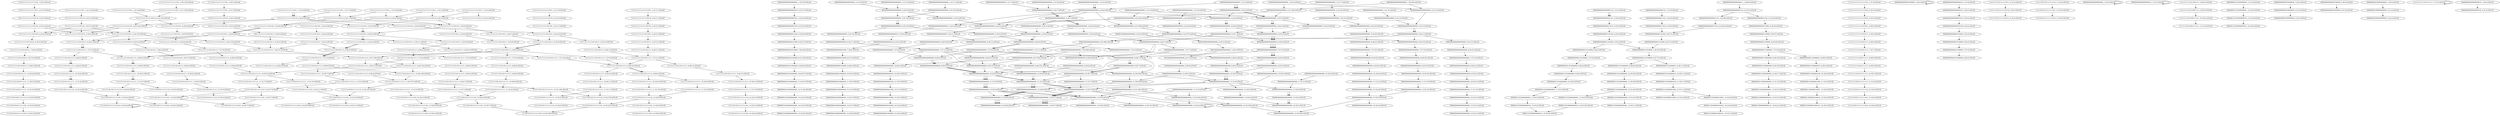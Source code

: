 digraph G {
    "11111111111111110110_3-22:145-LEN:20" -> "11111111111111101101_4-24:8-LEN:20";
    "11111111111111110110_3-22:145-LEN:20" -> "11111111111111101101_4-23:142-LEN:20";
    "00000000000000010100_5-24:26-LEN:20" -> "00000000000000101000_6-25:27-LEN:20";
    "00000000000000000000_7-27:5-LEN:20" -> "00000000000000000000_8-28:7-LEN:20";
    "00000000000000011010_3-23:8-LEN:20" -> "00000000000000110100_5-24:72-LEN:20";
    "00000000000000000000_6-26:9-LEN:20" -> "00000000000000000000_7-27:9-LEN:20";
    "11111111111110101111_6-26:6-LEN:20" -> "11111111111101011111_7-27:7-LEN:20";
    "00000000001000000000_13-32:7-LEN:20" -> "00000000010000000000_14-33:7-LEN:20";
    "00000000000000000000_1-21:5-LEN:20" -> "00000000000000000000_2-22:6-LEN:20";
    "00000000000000000000_13-33:7-LEN:20" -> "00000000000000000000_14-34:7-LEN:20";
    "00000000000000000000_2-22:13-LEN:20" -> "00000000000000000000_3-23:13-LEN:20";
    "11111111110110111111_9-28:152-LEN:20" -> "11111111101101111111_10-29:149-LEN:20";
    "11111111110110111111_9-28:152-LEN:20" -> "11111111101101111111_10-30:7-LEN:20";
    "00000000000000000110_1-21:4-LEN:20" -> "00000000000000001101_2-22:4-LEN:20";
    "11111111111111101101_3-23:11-LEN:20" -> "11111111111111011011_4-24:10-LEN:20";
    "00000000000000000000_7-27:5-LEN:20" -> "00000000000000000000_8-28:5-LEN:20";
    "00000000000000000000_12-32:7-LEN:20" -> "00000000000000000000_13-33:7-LEN:20";
    "10000000000000000000_10-29:5-LEN:20" -> "00000000000000000000_11-30:350-LEN:20";
    "10000000000000000000_10-29:5-LEN:20" -> "00000000000000000000_11-31:6-LEN:20";
    "00000000000000000000_4-24:6-LEN:20" -> "00000000000000000000_5-25:7-LEN:20";
    "00000000000000000000_6-26:8-LEN:20" -> "00000000000000000000_7-27:8-LEN:20";
    "11111111011011111111_11-31:10-LEN:20" -> "11111110110111111110_12-32:11-LEN:20";
    "00000000000000010000_8-27:5-LEN:20" -> "00000000000000100000_9-28:5-LEN:20";
    "00000000000000100000_1-20:4-LEN:20" -> "00000000000000100000_1-20:4-LEN:20";
    "11111111111011011111_8-28:9-LEN:20" -> "11111111110110111111_9-29:9-LEN:20";
    "00000001101000001000_12-31:11-LEN:20" -> "00000011010000010001_13-32:6-LEN:20";
    "00000001101000001000_12-31:11-LEN:20" -> "00000011010000010000_13-33:4-LEN:20";
    "10111111111111011011_5-24:4-LEN:20" -> "01111111111110110111_6-25:5-LEN:20";
    "00000001101000000000_11-31:6-LEN:20" -> "00000011010000000001_12-32:4-LEN:20";
    "00000000000001010000_6-26:4-LEN:20" -> "00000000000010100000_7-27:4-LEN:20";
    "11111111110110110111_9-28:6-LEN:20" -> "11111111101101101111_10-29:6-LEN:20";
    "11111011011111111101_13-33:15-LEN:20" -> "11110110111111111010_14-34:16-LEN:20";
    "00000001100000000001_12-32:15-LEN:20" -> "00000011000000000010_13-33:15-LEN:20";
    "00000000000000110100_4-24:4-LEN:20" -> "00000000000001101000_5-25:4-LEN:20";
    "00000000000010000000_11-30:5-LEN:20" -> "00000000000100000000_12-31:6-LEN:20";
    "00000000000000110100_5-24:72-LEN:20" -> "00000000000001101000_6-25:73-LEN:20";
    "00000000000000000000_6-26:5-LEN:20" -> "00000000000000000000_7-27:5-LEN:20";
    "00000000000000000000_4-23:349-LEN:20" -> "00000000000000000000_5-24:375-LEN:20";
    "00000000000000000101_3-22:24-LEN:20" -> "00000000000000001010_4-23:25-LEN:20";
    "11111111111111111011_1-21:6-LEN:20" -> "11111111111111110110_2-22:7-LEN:20";
    "00000000000000000000_5-25:5-LEN:20" -> "00000000000000000000_6-26:5-LEN:20";
    "00000000000000000000_10-30:9-LEN:20" -> "00000000000000000000_11-31:8-LEN:20";
    "00000000000000000000_9-29:22-LEN:20" -> "00000000000000000000_10-30:22-LEN:20";
    "11111111110110111111_8-28:8-LEN:20" -> "11111111101101111111_9-29:8-LEN:20";
    "11111011011111111101_14-33:161-LEN:20" -> "11110110111111111010_15-34:165-LEN:20";
    "11111111101111111011_2-21:4-LEN:20" -> "11111111011111110110_3-22:4-LEN:20";
    "11111111011011111111_11-31:4-LEN:20" -> "11111110110111111110_12-32:4-LEN:20";
    "00000000000000100000_9-28:5-LEN:20" -> "00000000000001000000_10-29:5-LEN:20";
    "00000011010000000001_12-32:4-LEN:20" -> "00000110100000000010_13-33:5-LEN:20";
    "11111011011111111010_14-34:4-LEN:20" -> "11111011011111111010_14-34:4-LEN:20";
    "11111111111111111011_1-21:9-LEN:20" -> "11111111111111110110_3-22:145-LEN:20";
    "00000000000000000000_2-22:6-LEN:20" -> "00000000000000000000_3-23:6-LEN:20";
    "00000000000000000000_6-26:5-LEN:20" -> "00000000000000000000_7-27:5-LEN:20";
    "11111111111110110101_6-25:4-LEN:20" -> "11111111111101101011_7-26:4-LEN:20";
    "11111011011111111101_12-33:4-LEN:20" -> "11110110111111111010_13-34:5-LEN:20";
    "00000000000001101000_6-25:73-LEN:20" -> "00000000000011010000_7-26:76-LEN:20";
    "00000000000000000000_14-33:338-LEN:20" -> "00000000000000000000_15-34:345-LEN:20";
    "00000000000000000000_10-30:7-LEN:20" -> "00000000000000000000_11-31:7-LEN:20";
    "11111111011011111111_10-30:10-LEN:20" -> "11111110110111111111_11-31:10-LEN:20";
    "11111111111110110111_5-25:4-LEN:20" -> "11111111111101101111_7-26:157-LEN:20";
    "00000000000000000000_8-28:9-LEN:20" -> "00000000000000000000_9-29:9-LEN:20";
    "11111111111110110111_5-25:9-LEN:20" -> "11111111111101101111_6-26:8-LEN:20";
    "11111111101101111111_9-29:5-LEN:20" -> "11111111011011111111_10-30:7-LEN:20";
    "00000000000000000000_3-22:353-LEN:20" -> "00000000000000000000_4-23:349-LEN:20";
    "00000000000000000000_3-22:353-LEN:20" -> "00000000000000000000_4-24:9-LEN:20";
    "00000000000000000000_3-22:353-LEN:20" -> "00000000000000000001_4-23:4-LEN:20";
    "00000000000000000000_9-29:6-LEN:20" -> "00000000000000000000_10-30:6-LEN:20";
    "00000000000000000000_5-25:5-LEN:20" -> "00000000000000000000_6-26:5-LEN:20";
    "00000000000110000000_8-28:18-LEN:20" -> "00000000001100000000_9-29:18-LEN:20";
    "11111111111111111011_2-21:135-LEN:20" -> "11111111111111110110_3-22:145-LEN:20";
    "00000000000001100000_6-26:26-LEN:20" -> "00000000000011000000_7-27:24-LEN:20";
    "11111111111111011011_4-24:5-LEN:20" -> "11111111111110110111_5-25:5-LEN:20";
    "00000000000000000000_3-23:13-LEN:20" -> "00000000000000000000_4-24:13-LEN:20";
    "00000000000000000000_10-30:6-LEN:20" -> "00000000000000000000_11-31:6-LEN:20";
    "00000000000000000000_3-23:6-LEN:20" -> "00000000000000000000_4-24:6-LEN:20";
    "00000000001100000010_9-29:6-LEN:20" -> "00000000011000000100_10-30:6-LEN:20";
    "11111101101111111110_12-32:15-LEN:20" -> "11111011011111111101_13-33:15-LEN:20";
    "00000000000000000000_1-22:4-LEN:20" -> "00000000000000000000_1-22:4-LEN:20";
    "11111111110110111111_8-28:10-LEN:20" -> "11111111101101111111_9-29:9-LEN:20";
    "11111110110111111110_12-32:6-LEN:20" -> "11111101101111111101_13-33:4-LEN:20";
    "00000000000000000000_2-22:5-LEN:20" -> "00000000000000000000_3-23:6-LEN:20";
    "11111111011011111111_10-30:7-LEN:20" -> "11111110110111111111_11-31:7-LEN:20";
    "11111111101101111111_9-29:13-LEN:20" -> "11111111011011111111_10-30:15-LEN:20";
    "11111111111111101101_3-23:6-LEN:20" -> "11111111111111011011_4-24:7-LEN:20";
    "00000000000000000000_10-30:8-LEN:20" -> "00000000000000000000_11-31:8-LEN:20";
    "00000000000000000010_1-21:5-LEN:20" -> "00000000000000000010_1-21:5-LEN:20";
    "00000000000000000000_13-33:9-LEN:20" -> "00000000000000000000_14-34:8-LEN:20";
    "00000000000000001101_2-22:8-LEN:20" -> "00000000000000011010_3-23:8-LEN:20";
    "11111111111111111011_1-21:8-LEN:20" -> "11111111111111110110_2-22:8-LEN:20";
    "00000000001100000000_9-29:18-LEN:20" -> "00000000011000000000_10-30:17-LEN:20";
    "11111111111011011111_8-28:4-LEN:20" -> "11111111110110111111_9-29:4-LEN:20";
    "00000000000000000000_5-24:375-LEN:20" -> "00000000000000000000_6-25:366-LEN:20";
    "00000000000000000000_5-24:375-LEN:20" -> "00000000000000000000_6-26:19-LEN:20";
    "00000000000000000000_5-25:8-LEN:20" -> "00000000000000000000_6-26:9-LEN:20";
    "00000000000000000000_4-24:13-LEN:20" -> "00000000000000000000_5-25:12-LEN:20";
    "00000000000000000000_10-30:18-LEN:20" -> "00000000000000000000_11-31:19-LEN:20";
    "00000000000000000000_10-30:9-LEN:20" -> "00000000000000000000_11-31:9-LEN:20";
    "11111111011011011111_11-30:5-LEN:20" -> "11111110110110111111_12-31:5-LEN:20";
    "11111111101101011111_10-29:6-LEN:20" -> "11111111011010111111_11-30:5-LEN:20";
    "11111111111011011111_7-27:4-LEN:20" -> "11111111110110111111_8-28:5-LEN:20";
    "00000000000000000000_9-29:7-LEN:20" -> "00000000000000000000_10-30:7-LEN:20";
    "00000000000000000000_13-33:8-LEN:20" -> "00000000000000000000_14-34:8-LEN:20";
    "11111111011011111111_10-30:11-LEN:20" -> "11111110110111111111_11-31:11-LEN:20";
    "11111111111111101101_3-23:13-LEN:20" -> "11111111111111011010_5-24:4-LEN:20";
    "11111111111111101101_3-23:13-LEN:20" -> "11111111111111011011_5-25:4-LEN:20";
    "11111111111111101101_3-23:13-LEN:20" -> "11111111111111011011_5-24:152-LEN:20";
    "00000000000000000000_7-27:22-LEN:20" -> "00000000000000000000_8-28:22-LEN:20";
    "11111111111011011111_7-27:9-LEN:20" -> "11111111110110111111_8-28:8-LEN:20";
    "00000000010000000000_14-33:7-LEN:20" -> "00000000100000000000_15-34:8-LEN:20";
    "11111111111101101111_7-26:157-LEN:20" -> "11111111111011011111_8-27:158-LEN:20";
    "11111111111101101111_7-26:157-LEN:20" -> "11111111111011011111_8-28:5-LEN:20";
    "00000000000000000000_2-22:5-LEN:20" -> "00000000000000000000_3-23:4-LEN:20";
    "00000000000000000000_8-28:20-LEN:20" -> "00000000000000000000_9-29:19-LEN:20";
    "00000000000000010100_4-24:4-LEN:20" -> "00000000000000101000_5-25:4-LEN:20";
    "11111111110110111111_8-28:6-LEN:20" -> "11111111101101111111_10-29:149-LEN:20";
    "11111111110110111111_8-28:6-LEN:20" -> "11111111101101111111_10-30:7-LEN:20";
    "00000000000000000000_4-24:7-LEN:20" -> "00000000000000000000_5-25:8-LEN:20";
    "00000000110100000000_11-30:59-LEN:20" -> "00000001101000000000_12-31:62-LEN:20";
    "11111111111111111011_1-21:4-LEN:20" -> "11111111111111110110_2-22:4-LEN:20";
    "00000000000000000000_1-21:11-LEN:20" -> "00000000000000000000_2-22:10-LEN:20";
    "11111111111111101101_3-23:4-LEN:20" -> "11111111111111011011_4-24:4-LEN:20";
    "00000000000000000000_9-29:7-LEN:20" -> "00000000000000000000_10-30:7-LEN:20";
    "11111111101011111111_10-30:7-LEN:20" -> "11111111010111111111_11-31:6-LEN:20";
    "11111111111011011111_7-27:5-LEN:20" -> "11111111110110111111_8-28:4-LEN:20";
    "00000000000000001000_7-26:4-LEN:20" -> "00000000000000010000_8-27:5-LEN:20";
    "11111111010111111111_11-31:6-LEN:20" -> "11111110101111111110_12-32:6-LEN:20";
    "00000000000000000000_2-22:10-LEN:20" -> "00000000000000000000_3-23:10-LEN:20";
    "00010000000000000000_7-26:5-LEN:20" -> "00100000000000000000_8-27:5-LEN:20";
    "00000000000000000000_10-30:13-LEN:20" -> "00000000000000000000_11-31:12-LEN:20";
    "11111111110110111111_8-28:10-LEN:20" -> "11111111101101111111_9-29:9-LEN:20";
    "00000000000000000000_1-21:6-LEN:20" -> "00000000000000000000_2-22:6-LEN:20";
    "11111011011111111101_13-33:6-LEN:20" -> "11110110111111111010_14-34:5-LEN:20";
    "00000000000000000000_10-30:6-LEN:20" -> "00000000000000000000_11-31:6-LEN:20";
    "00000000000000000000_3-23:10-LEN:20" -> "00000000000000000000_4-24:10-LEN:20";
    "00000000000000000000_8-28:5-LEN:20" -> "00000000000000000000_9-29:5-LEN:20";
    "00000000000000001010_4-23:25-LEN:20" -> "00000000000000010100_5-24:26-LEN:20";
    "00000000000000000000_6-26:7-LEN:20" -> "00000000000000000000_8-27:354-LEN:20";
    "00000000000000000000_6-26:7-LEN:20" -> "00000000000000000000_8-28:8-LEN:20";
    "00000001010000000000_13-32:23-LEN:20" -> "00000010100000000000_14-33:23-LEN:20";
    "00000000000000000000_8-28:9-LEN:20" -> "00000000000000000000_9-29:9-LEN:20";
    "00000000000000000000_12-32:9-LEN:20" -> "00000000000000000000_13-33:9-LEN:20";
    "00000000000000000000_2-22:9-LEN:20" -> "00000000000000000000_3-23:10-LEN:20";
    "11111111111111010111_5-25:4-LEN:20" -> "11111111111110101111_6-26:6-LEN:20";
    "00000000000000000000_2-22:28-LEN:20" -> "00000000000000000000_3-23:26-LEN:20";
    "00000000000000000000_9-29:12-LEN:20" -> "00000000000000000000_10-30:13-LEN:20";
    "00000000000000000000_4-24:5-LEN:20" -> "00000000000000000000_5-25:5-LEN:20";
    "11111111011011111111_11-31:6-LEN:20" -> "11111110110111111110_12-32:7-LEN:20";
    "11111111111011001111_8-28:4-LEN:20" -> "11111111110110011111_9-29:4-LEN:20";
    "00000000001010000000_10-29:27-LEN:20" -> "00000000010100000000_11-30:27-LEN:20";
    "11111111111011011111_8-27:158-LEN:20" -> "11111111110110111111_9-28:152-LEN:20";
    "11111111111011011111_8-27:158-LEN:20" -> "11111111110110111111_9-29:12-LEN:20";
    "11111111111111101101_3-23:8-LEN:20" -> "11111111111111011011_4-24:8-LEN:20";
    "00000000000000000000_1-21:9-LEN:20" -> "00000000000000000000_2-22:9-LEN:20";
    "00000000000000000000_9-29:5-LEN:20" -> "00000000000000000000_10-30:6-LEN:20";
    "11111111101101111111_9-29:4-LEN:20" -> "11111111011011111111_11-30:157-LEN:20";
    "11111101101111111110_12-32:6-LEN:20" -> "11111011011111111101_13-33:7-LEN:20";
    "00000000000000000000_9-29:9-LEN:20" -> "00000000000000000000_10-30:9-LEN:20";
    "00000000000000000000_11-31:6-LEN:20" -> "00000000000000000000_12-32:7-LEN:20";
    "00000000000000000000_2-22:6-LEN:20" -> "00000000000000000000_4-23:349-LEN:20";
    "00000000000000000000_2-22:6-LEN:20" -> "00000000000000000000_4-24:9-LEN:20";
    "00000000000000000000_2-22:6-LEN:20" -> "00000000000000000001_4-23:4-LEN:20";
    "00000000000000000000_13-33:9-LEN:20" -> "00000000000000000000_14-34:10-LEN:20";
    "11111111111111110110_2-22:13-LEN:20" -> "11111111111111101101_3-23:13-LEN:20";
    "00000000000000000000_13-33:6-LEN:20" -> "00000000000000000000_14-34:5-LEN:20";
    "11111011011111111101_13-33:9-LEN:20" -> "11110110111111111010_14-34:9-LEN:20";
    "00000000000000000000_7-27:11-LEN:20" -> "00000000000000000000_8-28:10-LEN:20";
    "11111101011111111101_13-33:6-LEN:20" -> "11111010111111111010_14-34:6-LEN:20";
    "00000001101000000001_12-32:4-LEN:20" -> "00000011010000000010_13-33:4-LEN:20";
    "11111111111111011011_4-24:4-LEN:20" -> "11111111111110110111_5-25:4-LEN:20";
    "11111111111111111101_1-20:135-LEN:20" -> "11111111111111111011_2-21:135-LEN:20";
    "00000000001101000000_8-28:6-LEN:20" -> "00000000011010000000_9-29:6-LEN:20";
    "00000010100000000000_14-33:23-LEN:20" -> "00000101000000000000_15-34:25-LEN:20";
    "00000000000000000000_11-31:4-LEN:20" -> "00000000000000000000_13-33:9-LEN:20";
    "00000000000000000000_11-31:4-LEN:20" -> "00000000000000000000_13-32:334-LEN:20";
    "11111110110111111110_12-32:7-LEN:20" -> "11111101101111111101_13-33:6-LEN:20";
    "00000000000000000000_1-21:15-LEN:20" -> "00000000000000000000_2-22:15-LEN:20";
    "11111111111111110110_2-22:6-LEN:20" -> "11111111111111101101_3-23:8-LEN:20";
    "00000000000000000000_8-27:354-LEN:20" -> "00000000000000000001_9-28:4-LEN:20";
    "00000000000000000000_8-27:354-LEN:20" -> "00000000000000000000_9-28:351-LEN:20";
    "00000000000000000000_8-27:354-LEN:20" -> "00000000000000000000_9-29:10-LEN:20";
    "00000000000000000000_11-30:350-LEN:20" -> "00000000000000000000_12-32:9-LEN:20";
    "00000000000000000000_11-30:350-LEN:20" -> "00000000000000000000_12-31:342-LEN:20";
    "00000000011000000100_10-30:6-LEN:20" -> "00000000110000001000_11-31:6-LEN:20";
    "00000000000000000000_7-27:8-LEN:20" -> "00000000000000000000_8-28:7-LEN:20";
    "11111110110111111110_12-32:4-LEN:20" -> "11111101101111111101_13-33:4-LEN:20";
    "11111111111101101111_7-27:5-LEN:20" -> "11111111111011011111_8-28:5-LEN:20";
    "00000000000000000000_6-25:366-LEN:20" -> "00000000000000000000_7-27:11-LEN:20";
    "00000000000000000000_6-25:366-LEN:20" -> "00000000000000000000_7-26:356-LEN:20";
    "11111101101111111110_12-32:5-LEN:20" -> "11111011011111111101_13-33:6-LEN:20";
    "11111101101111111101_13-33:4-LEN:20" -> "11111011011111111010_14-34:4-LEN:20";
    "00000000000000000000_1-21:5-LEN:20" -> "00000000000000000000_2-22:5-LEN:20";
    "11111111101101111111_10-29:149-LEN:20" -> "11111111011011111111_11-30:157-LEN:20";
    "00000000000000000000_11-31:8-LEN:20" -> "00000000000000000000_12-32:7-LEN:20";
    "11111111110110011111_9-29:4-LEN:20" -> "11111111101100111111_10-30:4-LEN:20";
    "11111111111111011011_4-24:8-LEN:20" -> "11111111111110110110_6-25:4-LEN:20";
    "11111111111111011011_4-24:8-LEN:20" -> "11111111111110110111_6-26:5-LEN:20";
    "11111111111111011011_4-24:8-LEN:20" -> "11111111111110110111_6-25:154-LEN:20";
    "11111011011111111101_13-33:6-LEN:20" -> "11110110111111111010_14-34:5-LEN:20";
    "11111111111101101111_6-26:5-LEN:20" -> "11111111111011011111_7-27:5-LEN:20";
    "11111111011011111111_11-30:157-LEN:20" -> "11111110110111111111_12-31:149-LEN:20";
    "11111111011011111111_11-30:157-LEN:20" -> "11111110110111111110_12-32:10-LEN:20";
    "11111111111011011111_7-27:11-LEN:20" -> "11111111110110111111_8-28:12-LEN:20";
    "11111111111111011011_4-24:5-LEN:20" -> "11111111111110110111_5-25:6-LEN:20";
    "00000000000000000000_7-27:9-LEN:20" -> "00000000000000000000_8-28:9-LEN:20";
    "00000000000000000000_12-32:6-LEN:20" -> "00000000000000000000_13-33:6-LEN:20";
    "00000000000000000000_11-31:6-LEN:20" -> "00000000000000000000_12-32:8-LEN:20";
    "00000000000000000000_5-25:7-LEN:20" -> "00000000000000000000_6-26:7-LEN:20";
    "00000000000000000000_9-29:9-LEN:20" -> "00000000000000000000_10-30:9-LEN:20";
    "00000000000000000000_12-32:7-LEN:20" -> "00000000000000000000_13-33:7-LEN:20";
    "11111111111111110110_2-22:5-LEN:20" -> "11111111111111101101_3-23:6-LEN:20";
    "00000000000000011010_4-23:64-LEN:20" -> "00000000000000110100_5-24:72-LEN:20";
    "00000000000000000000_11-31:8-LEN:20" -> "00000000000000000000_12-32:7-LEN:20";
    "11111110110111111111_11-31:10-LEN:20" -> "11111101101111111110_12-32:9-LEN:20";
    "11111011111111111101_1-20:5-LEN:20" -> "11110111111111111011_2-21:5-LEN:20";
    "11111111111110110111_5-25:14-LEN:20" -> "11111111111101101111_6-26:12-LEN:20";
    "11111111111111011011_4-24:7-LEN:20" -> "11111111111110110111_5-25:8-LEN:20";
    "11111101101111111110_13-32:153-LEN:20" -> "11111011011111111101_14-33:161-LEN:20";
    "00000000000000000000_3-23:9-LEN:20" -> "00000000000000000000_4-24:9-LEN:20";
    "00000000000000000000_4-24:9-LEN:20" -> "00000000000000000000_5-25:11-LEN:20";
    "11111101101111111110_12-32:9-LEN:20" -> "11111011011111111101_13-33:9-LEN:20";
    "11111111111011011011_8-27:5-LEN:20" -> "11111111110110110111_9-28:6-LEN:20";
    "11111111111101101111_6-26:8-LEN:20" -> "11111111111011011111_7-27:8-LEN:20";
    "00000011010000010001_13-32:6-LEN:20" -> "00000110100000100010_14-33:6-LEN:20";
    "00000000000000000000_12-32:8-LEN:20" -> "00000000000000000000_13-33:8-LEN:20";
    "11111110110111111111_11-31:5-LEN:20" -> "11111101101111111110_12-32:5-LEN:20";
    "11111111110101111111_9-29:8-LEN:20" -> "11111111101011111111_10-30:7-LEN:20";
    "11110111111111111011_2-21:5-LEN:20" -> "11101111111111110110_3-22:4-LEN:20";
    "11111111111011011111_8-28:5-LEN:20" -> "11111111110110111111_9-29:5-LEN:20";
    "11111111111110110110_6-25:4-LEN:20" -> "11111111111101101101_7-26:4-LEN:20";
    "00000000000000000000_6-26:8-LEN:20" -> "00000000000000000000_7-27:6-LEN:20";
    "00000000110000000000_11-31:16-LEN:20" -> "00000001100000000001_12-32:15-LEN:20";
    "00000000000000000000_3-23:4-LEN:20" -> "00000000000000000000_4-24:4-LEN:20";
    "00000000000000101000_6-25:27-LEN:20" -> "00000000000001010000_7-26:28-LEN:20";
    "00000000000000000000_1-21:7-LEN:20" -> "00000000000000000000_2-22:7-LEN:20";
    "00000000000000011000_4-24:25-LEN:20" -> "00000000000000110000_5-25:27-LEN:20";
    "00000000000000000001_9-28:4-LEN:20" -> "00000000000000000010_10-29:4-LEN:20";
    "11111111111011011111_7-27:6-LEN:20" -> "11111111110110111111_9-28:152-LEN:20";
    "11111111111011011111_7-27:6-LEN:20" -> "11111111110110111111_9-29:12-LEN:20";
    "11111111111111111011_1-21:5-LEN:20" -> "11111111111111110110_2-22:5-LEN:20";
    "11111111110110111111_9-29:5-LEN:20" -> "11111111101101111111_10-30:5-LEN:20";
    "11111111111111011011_5-25:9-LEN:20" -> "11111111111110110111_6-26:9-LEN:20";
    "00000000000000000000_6-26:7-LEN:20" -> "00000000000000000000_7-27:7-LEN:20";
    "00000000000000010000_13-32:5-LEN:20" -> "00000000000000100000_14-33:6-LEN:20";
    "11111111111111111011_1-21:6-LEN:20" -> "11111111111111110110_2-22:6-LEN:20";
    "00000000000000000000_2-22:16-LEN:20" -> "00000000000000000000_3-23:16-LEN:20";
    "00000000000000000000_5-25:7-LEN:20" -> "00000000000000000000_6-26:5-LEN:20";
    "00000000000000000000_7-27:10-LEN:20" -> "00000000000000000000_8-28:12-LEN:20";
    "11111111111111110110_2-22:11-LEN:20" -> "11111111111111101101_3-23:12-LEN:20";
    "11111110110111111111_12-31:149-LEN:20" -> "11111101101111111110_13-32:153-LEN:20";
    "11111110110111111111_12-31:149-LEN:20" -> "11111101101111111111_13-33:4-LEN:20";
    "11111111011011111111_11-31:7-LEN:20" -> "11111110110111111110_12-32:7-LEN:20";
    "00000000000000000000_4-24:4-LEN:20" -> "00000000000000000000_5-25:5-LEN:20";
    "00000000000000000000_1-21:8-LEN:20" -> "00000000000000000000_2-22:7-LEN:20";
    "11111111111011011111_7-27:8-LEN:20" -> "11111111110110111111_8-28:10-LEN:20";
    "11111111111111011010_5-24:4-LEN:20" -> "11111111111110110101_6-25:4-LEN:20";
    "00000000000010000000_2-21:4-LEN:20" -> "00000000000100000000_3-22:4-LEN:20";
    "00000000000000001100_3-23:26-LEN:20" -> "00000000000000011000_4-24:25-LEN:20";
    "11111111111111101101_3-23:5-LEN:20" -> "11111111111111011011_4-24:5-LEN:20";
    "00000000000000001101_2-22:4-LEN:20" -> "00000000000000011010_3-23:4-LEN:20";
    "00000000000000000000_8-28:10-LEN:20" -> "00000000000000000000_9-29:9-LEN:20";
    "11111111111111101101_3-23:6-LEN:20" -> "11111111111111011011_4-24:5-LEN:20";
    "00000000000000000000_12-32:20-LEN:20" -> "00000000000000000000_13-33:18-LEN:20";
    "11111111101101111111_10-30:10-LEN:20" -> "11111111011011111111_11-31:10-LEN:20";
    "11111111111111111011_1-21:8-LEN:20" -> "11111111111111110110_2-22:8-LEN:20";
    "11111111111101101111_7-27:5-LEN:20" -> "11111111111011011111_8-28:4-LEN:20";
    "00000000000000000000_12-32:9-LEN:20" -> "00000000000000000000_13-33:9-LEN:20";
    "00000000000101000000_9-28:26-LEN:20" -> "00000000001010000000_10-29:27-LEN:20";
    "11111111111110110111_6-26:9-LEN:20" -> "11111111111101101111_7-27:9-LEN:20";
    "00000000000000000000_7-27:7-LEN:20" -> "00000000000000000000_8-28:7-LEN:20";
    "11111111111101101111_6-26:10-LEN:20" -> "11111111111011011111_7-27:10-LEN:20";
    "11111111101101101111_10-29:6-LEN:20" -> "11111111011011011111_11-30:5-LEN:20";
    "00000000000000000000_6-26:11-LEN:20" -> "00000000000000000000_7-27:12-LEN:20";
    "00000000000011010000_6-26:5-LEN:20" -> "00000000000110100000_7-27:6-LEN:20";
    "00000000000000000000_10-30:8-LEN:20" -> "00000000000000000000_11-31:8-LEN:20";
    "11101111111111110110_3-22:4-LEN:20" -> "11011111111111101101_4-23:4-LEN:20";
    "11111111111101101111_6-26:5-LEN:20" -> "11111111111011011111_7-27:4-LEN:20";
    "00000000000000000000_11-31:8-LEN:20" -> "00000000000000000000_12-32:8-LEN:20";
    "11111110110111111110_12-32:5-LEN:20" -> "11111101101111111101_13-33:6-LEN:20";
    "11111111111111011011_4-24:10-LEN:20" -> "11111111111110110111_5-25:8-LEN:20";
    "00000000000000000110_1-21:4-LEN:20" -> "00000000000000001101_2-22:4-LEN:20";
    "00000001101000000000_12-31:62-LEN:20" -> "00000011010000000000_13-33:10-LEN:20";
    "00000001101000000000_12-31:62-LEN:20" -> "00000011010000000001_13-32:53-LEN:20";
    "00000000000000000000_8-28:8-LEN:20" -> "00000000000000000000_9-29:8-LEN:20";
    "11111111111110110111_5-25:8-LEN:20" -> "11111111111101101111_6-26:8-LEN:20";
    "00000000000000000000_3-23:4-LEN:20" -> "00000000000000000000_4-24:5-LEN:20";
    "00000000000000000000_5-25:9-LEN:20" -> "00000000000000000000_6-26:8-LEN:20";
    "00000000000000000000_1-20:350-LEN:20" -> "00000000000000000000_2-22:13-LEN:20";
    "00000000000000000000_1-20:350-LEN:20" -> "00000000000000000000_2-21:349-LEN:20";
    "00000000001101000000_9-28:60-LEN:20" -> "00000000011010000000_10-29:59-LEN:20";
    "00000000000000000000_2-21:349-LEN:20" -> "00000000000000000000_3-22:353-LEN:20";
    "00000000000000000000_2-21:349-LEN:20" -> "00000000000000000000_3-23:4-LEN:20";
    "11111111101101111111_10-30:5-LEN:20" -> "11111111011011111111_11-31:5-LEN:20";
    "00000000000000000000_11-31:8-LEN:20" -> "00000000000000000000_12-32:8-LEN:20";
    "11111111101101111111_10-30:10-LEN:20" -> "11111111011011111111_11-31:7-LEN:20";
    "00000000000000000000_3-23:7-LEN:20" -> "00000000000000000000_4-24:7-LEN:20";
    "11111111111111101011_4-24:4-LEN:20" -> "11111111111111010111_5-25:4-LEN:20";
    "11111111111110110111_5-25:12-LEN:20" -> "11111111111101101111_6-26:11-LEN:20";
    "00000000000000001101_3-22:66-LEN:20" -> "00000000000000011010_4-23:64-LEN:20";
    "11111111111011011111_8-28:5-LEN:20" -> "11111111110110111111_9-29:5-LEN:20";
    "00000000000000000000_11-31:6-LEN:20" -> "00000000000000000000_12-32:6-LEN:20";
    "00000000000110000001_8-28:6-LEN:20" -> "00000000001100000010_9-29:6-LEN:20";
    "11111111110110111111_8-28:12-LEN:20" -> "11111111101101111111_9-29:13-LEN:20";
    "11111101101111111101_13-33:6-LEN:20" -> "11111011011111111010_14-34:7-LEN:20";
    "00000000000000000000_11-31:8-LEN:20" -> "00000000000000000000_12-32:8-LEN:20";
    "00000000000000000000_2-22:15-LEN:20" -> "00000000000000000000_3-23:13-LEN:20";
    "00000000000000000000_5-25:12-LEN:20" -> "00000000000000000000_6-26:10-LEN:20";
    "00000000000000100000_14-33:6-LEN:20" -> "00000000000001000000_15-34:6-LEN:20";
    "00000000000000000000_9-29:10-LEN:20" -> "00000000000000000000_10-30:8-LEN:20";
    "11111111111110110111_5-25:8-LEN:20" -> "11111111111101101111_6-26:8-LEN:20";
    "11111111011111110110_3-22:4-LEN:20" -> "11111110111111101101_4-23:4-LEN:20";
    "00000000000000000000_9-29:5-LEN:20" -> "00000000000000000000_10-30:5-LEN:20";
    "00000000000000000000_13-33:9-LEN:20" -> "00000000000000000000_14-34:9-LEN:20";
    "00000000000000000000_6-26:10-LEN:20" -> "00000000000000000000_7-27:10-LEN:20";
    "11111111111111110110_2-22:8-LEN:20" -> "11111111111111101101_3-23:9-LEN:20";
    "11111111111101101011_7-26:4-LEN:20" -> "11111111111011010111_8-27:4-LEN:20";
    "00000000000000000000_3-23:6-LEN:20" -> "00000000000000000000_4-24:6-LEN:20";
    "00000000000000000000_12-32:8-LEN:20" -> "00000000000000000000_13-33:8-LEN:20";
    "11111110110111111111_11-31:9-LEN:20" -> "11111101101111111110_12-32:9-LEN:20";
    "11111110110111111110_12-32:11-LEN:20" -> "11111101101111111101_13-33:10-LEN:20";
    "11111111111111111101_1-21:4-LEN:20" -> "11111111111111111010_2-22:4-LEN:20";
    "00000000000000000000_10-29:350-LEN:20" -> "00000000000000000000_11-30:350-LEN:20";
    "00000000000000000000_10-29:350-LEN:20" -> "00000000000000000000_11-31:6-LEN:20";
    "00000000000000100000_5-26:4-LEN:20" -> "00000000000001000000_6-27:4-LEN:20";
    "00000000000000000000_11-31:19-LEN:20" -> "00000000000000000000_12-32:18-LEN:20";
    "10111111111111110110_3-22:5-LEN:20" -> "01111111111111101101_4-23:5-LEN:20";
    "11111111111111011011_5-25:4-LEN:20" -> "11111111111110110111_6-26:5-LEN:20";
    "11111111111011011111_7-27:10-LEN:20" -> "11111111110110111111_8-28:10-LEN:20";
    "00000000000000000000_12-32:12-LEN:20" -> "00000000000000000000_13-33:12-LEN:20";
    "00000000000000000010_1-21:9-LEN:20" -> "00000000000000000101_2-22:5-LEN:20";
    "00000000000000000000_13-33:7-LEN:20" -> "00000000000000000000_14-34:7-LEN:20";
    "11111111101100111111_10-30:4-LEN:20" -> "11111111011001111111_11-31:4-LEN:20";
    "00000000000000000000_3-23:16-LEN:20" -> "00000000000000000000_4-24:18-LEN:20";
    "11111110110111111111_11-31:11-LEN:20" -> "11111101101111111110_13-32:153-LEN:20";
    "11111110110111111111_11-31:11-LEN:20" -> "11111101101111111111_13-33:4-LEN:20";
    "11111111101101111111_10-30:5-LEN:20" -> "11111111011011111111_11-31:5-LEN:20";
    "11111111101101111111_9-29:9-LEN:20" -> "11111111011011111111_10-30:10-LEN:20";
    "11111111111101101111_7-27:9-LEN:20" -> "11111111111011011111_8-28:9-LEN:20";
    "11111111111111101101_3-23:9-LEN:20" -> "11111111111111011011_4-24:10-LEN:20";
    "00000000000011010000_7-26:76-LEN:20" -> "00000000000110100000_8-27:73-LEN:20";
    "00000000000000000000_3-23:13-LEN:20" -> "00000000000000000000_4-24:13-LEN:20";
    "00000000000000000011_1-20:85-LEN:20" -> "00000000000000000110_2-21:91-LEN:20";
    "00000000011010000000_9-29:6-LEN:20" -> "00000000110100000000_10-30:6-LEN:20";
    "11111110110111111111_11-31:15-LEN:20" -> "11111101101111111110_12-32:15-LEN:20";
    "00000000000000000000_10-30:22-LEN:20" -> "00000000000000000000_11-31:21-LEN:20";
    "00000000000000000000_5-25:8-LEN:20" -> "00000000000000000000_6-26:8-LEN:20";
    "00000000000000000000_2-22:5-LEN:20" -> "00000000000000000000_3-23:4-LEN:20";
    "01111111111111101101_4-23:5-LEN:20" -> "11111111111111011010_5-24:4-LEN:20";
    "01111111111111101101_4-23:5-LEN:20" -> "11111111111111011011_5-25:4-LEN:20";
    "01111111111111101101_4-23:5-LEN:20" -> "11111111111111011011_5-24:152-LEN:20";
    "11101111111111111101_1-20:5-LEN:20" -> "11011111111111111011_2-21:5-LEN:20";
    "11111111011011111111_11-31:5-LEN:20" -> "11111110110111111110_12-32:6-LEN:20";
    "00000000000000000000_4-24:10-LEN:20" -> "00000000000000000000_5-25:9-LEN:20";
    "11011111111111101101_4-23:4-LEN:20" -> "10111111111111011011_5-24:4-LEN:20";
    "11111111111011011111_8-28:4-LEN:20" -> "11111111110110111111_9-29:4-LEN:20";
    "00000000000000011010_3-23:4-LEN:20" -> "00000000000000110100_4-24:4-LEN:20";
    "00000000000000000000_13-33:8-LEN:20" -> "00000000000000000000_14-34:8-LEN:20";
    "00000000000000000000_10-30:5-LEN:20" -> "00000000000000000000_11-31:4-LEN:20";
    "11111111111101101111_6-26:11-LEN:20" -> "11111111111011011111_7-27:11-LEN:20";
    "11111111111110110111_5-25:4-LEN:20" -> "11111111111101101111_6-26:5-LEN:20";
    "11111111110110111111_8-28:5-LEN:20" -> "11111111101101111111_9-29:5-LEN:20";
    "11111111111011010111_8-27:4-LEN:20" -> "11111111110110101111_9-28:5-LEN:20";
    "00000000000000000000_13-33:8-LEN:20" -> "00000000000000000000_14-34:8-LEN:20";
    "00000000000000000000_12-31:342-LEN:20" -> "00000000000000000000_13-33:9-LEN:20";
    "00000000000000000000_12-31:342-LEN:20" -> "00000000000000000000_13-32:334-LEN:20";
    "00000000000000000000_3-23:10-LEN:20" -> "00000000000000000000_4-24:10-LEN:20";
    "00000000000010100000_8-27:29-LEN:20" -> "00000000000101000000_9-28:26-LEN:20";
    "00000000000010100000_7-27:4-LEN:20" -> "00000000000101000000_8-28:4-LEN:20";
    "00000000000000000000_10-30:6-LEN:20" -> "00000000000000000000_11-31:6-LEN:20";
    "00000000000000001010_3-23:4-LEN:20" -> "00000000000000010100_4-24:4-LEN:20";
    "00000000000000000000_13-33:9-LEN:20" -> "00000000000000000000_14-34:9-LEN:20";
    "00000000000000000000_4-24:13-LEN:20" -> "00000000000000000000_6-25:366-LEN:20";
    "00000000000000000000_4-24:13-LEN:20" -> "00000000000000000000_6-26:19-LEN:20";
    "00000000000000000000_9-29:8-LEN:20" -> "00000000000000000000_10-30:8-LEN:20";
    "00000000000000000000_11-31:12-LEN:20" -> "00000000000000000000_12-32:12-LEN:20";
    "00000000000000000000_7-27:8-LEN:20" -> "00000000000000000000_8-28:9-LEN:20";
    "11111111111111011011_4-24:10-LEN:20" -> "11111111111110110111_5-25:14-LEN:20";
    "01111111111110110111_6-25:5-LEN:20" -> "11111111111101101111_7-26:157-LEN:20";
    "00000000000000000000_7-27:12-LEN:20" -> "00000000000000000001_9-28:4-LEN:20";
    "00000000000000000000_7-27:12-LEN:20" -> "00000000000000000000_9-28:351-LEN:20";
    "00000000000000000000_7-27:12-LEN:20" -> "00000000000000000000_9-29:10-LEN:20";
    "11111111111101101111_6-26:12-LEN:20" -> "11111111111011011111_7-27:11-LEN:20";
    "00000000000000000000_4-24:8-LEN:20" -> "00000000000000000000_5-25:6-LEN:20";
    "11111101101011111110_13-32:6-LEN:20" -> "11111011010111111101_14-33:6-LEN:20";
    "00000000000011000000_7-27:24-LEN:20" -> "00000000000110000000_8-28:18-LEN:20";
    "00000000000011000000_7-27:24-LEN:20" -> "00000000000110000001_8-28:6-LEN:20";
    "00000000000000000110_1-21:9-LEN:20" -> "00000000000000001101_2-22:8-LEN:20";
    "00000000000000000000_3-23:7-LEN:20" -> "00000000000000000000_4-24:8-LEN:20";
    "11111111111110110111_5-25:6-LEN:20" -> "11111111111101101111_6-26:6-LEN:20";
    "00000000000000000000_11-31:7-LEN:20" -> "00000000000000000000_12-32:7-LEN:20";
    "11111111111101101111_6-26:6-LEN:20" -> "11111111111011011111_7-27:6-LEN:20";
    "11111111111111101101_3-23:12-LEN:20" -> "11111111111111011011_4-24:12-LEN:20";
    "11111111101101111111_9-29:9-LEN:20" -> "11111111011011111111_10-30:9-LEN:20";
    "11111111111111110101_3-23:4-LEN:20" -> "11111111111111101011_4-24:4-LEN:20";
    "11111111011011111111_11-31:4-LEN:20" -> "11111110110111111110_12-32:4-LEN:20";
    "11111111111111011011_4-24:12-LEN:20" -> "11111111111110110111_5-25:12-LEN:20";
    "00000000000000000000_7-26:356-LEN:20" -> "00000000000000000000_8-27:354-LEN:20";
    "00000000000000000000_7-26:356-LEN:20" -> "00000000000000000000_8-28:8-LEN:20";
    "00000000110100000100_11-30:11-LEN:20" -> "00000001101000001000_12-31:11-LEN:20";
    "00000000000000000000_11-31:9-LEN:20" -> "00000000000000000000_12-32:9-LEN:20";
    "00000000000000000000_8-28:22-LEN:20" -> "00000000000000000000_9-29:22-LEN:20";
    "11111111111110110111_5-25:5-LEN:20" -> "11111111111101101111_6-26:5-LEN:20";
    "11111111111111110110_2-22:5-LEN:20" -> "11111111111111101101_3-23:5-LEN:20";
    "00000000000000000010_2-21:27-LEN:20" -> "00000000000000000101_3-22:24-LEN:20";
    "00000000000000000000_1-21:12-LEN:20" -> "00000000000000000000_2-22:9-LEN:20";
    "11111111110110111111_9-29:4-LEN:20" -> "11111111101101111111_10-30:4-LEN:20";
    "00000000000000000000_8-28:7-LEN:20" -> "00000000000000000000_10-29:350-LEN:20";
    "00000000000000000000_8-28:7-LEN:20" -> "00000000000000000000_10-30:9-LEN:20";
    "00000000000000000000_13-33:7-LEN:20" -> "00000000000000000000_14-34:7-LEN:20";
    "00000000000000000000_10-30:4-LEN:20" -> "00000000000000000000_11-31:5-LEN:20";
    "00000000000000110000_5-25:27-LEN:20" -> "00000000000001100000_6-26:26-LEN:20";
    "11111111111111111011_1-21:4-LEN:20" -> "11111111111111110110_2-22:5-LEN:20";
    "11111111111111110110_2-22:8-LEN:20" -> "11111111111111101101_3-23:5-LEN:20";
    "11111011011111111101_13-33:7-LEN:20" -> "11110110111111111010_15-34:165-LEN:20";
    "00000000000000000000_9-29:9-LEN:20" -> "00000000000000000000_10-30:9-LEN:20";
    "11111011010111111101_14-33:6-LEN:20" -> "11110110101111111010_15-34:5-LEN:20";
    "11111111111101101101_7-26:4-LEN:20" -> "11111111111011011011_8-27:5-LEN:20";
    "00000110100000100010_14-33:6-LEN:20" -> "00001101000001000101_15-34:7-LEN:20";
    "00000000000110100000_7-27:6-LEN:20" -> "00000000001101000000_8-28:6-LEN:20";
    "00000000000000000001_4-23:4-LEN:20" -> "00000000000000000010_5-24:4-LEN:20";
    "00000000000000000000_2-22:7-LEN:20" -> "00000000000000000000_3-23:7-LEN:20";
    "00000000000000000000_12-32:5-LEN:20" -> "00000000000000000000_13-33:5-LEN:20";
    "00000000000000000000_9-28:351-LEN:20" -> "00000000000000000000_10-29:350-LEN:20";
    "00000000000000000000_9-28:351-LEN:20" -> "00000000000000000000_10-30:9-LEN:20";
    "00000000000000000101_2-22:5-LEN:20" -> "00000000000000001010_3-23:4-LEN:20";
    "11111111111111110110_2-22:7-LEN:20" -> "11111111111111101101_3-23:6-LEN:20";
    "00000000000000000000_13-33:5-LEN:20" -> "00000000000000000000_14-34:5-LEN:20";
    "00000011000000000010_13-33:15-LEN:20" -> "00000110000000000101_14-34:12-LEN:20";
    "11111111111111111011_1-21:7-LEN:20" -> "11111111111111110110_2-22:8-LEN:20";
    "11111101101111111110_12-32:6-LEN:20" -> "11111011011111111101_13-33:6-LEN:20";
    "00000000000000000000_13-33:5-LEN:20" -> "00000000000000000000_14-34:5-LEN:20";
    "00000000000000000000_6-26:5-LEN:20" -> "00000000000000000000_7-27:5-LEN:20";
    "11111101101111111101_13-33:4-LEN:20" -> "11111011011111111010_14-34:5-LEN:20";
    "00000000000000000000_13-32:334-LEN:20" -> "00000000000000000000_14-33:338-LEN:20";
    "00000000000000000000_13-32:334-LEN:20" -> "00000000000000000000_14-34:4-LEN:20";
    "00000000000000000000_12-32:8-LEN:20" -> "00000000000000000000_13-33:9-LEN:20";
    "11111111110110111111_9-29:5-LEN:20" -> "11111111101101111111_10-30:5-LEN:20";
    "00000000000000000000_4-24:10-LEN:20" -> "00000000000000000000_5-25:10-LEN:20";
    "11111111111111101101_4-24:8-LEN:20" -> "11111111111111011011_5-25:9-LEN:20";
    "00000000000000000000_7-27:12-LEN:20" -> "00000000000000000000_8-28:10-LEN:20";
    "11111101101111111110_12-32:9-LEN:20" -> "11111011011111111101_14-33:161-LEN:20";
    "11111101101111111111_13-33:4-LEN:20" -> "11111011011111111110_14-34:5-LEN:20";
    "00000000000000000000_10-30:9-LEN:20" -> "00000000000000000000_11-31:8-LEN:20";
    "11111111111111011011_5-24:152-LEN:20" -> "11111111111110110110_6-25:4-LEN:20";
    "11111111111111011011_5-24:152-LEN:20" -> "11111111111110110111_6-26:5-LEN:20";
    "11111111111111011011_5-24:152-LEN:20" -> "11111111111110110111_6-25:154-LEN:20";
    "00000000101000000000_12-31:26-LEN:20" -> "00000001010000000000_13-32:23-LEN:20";
    "00000000000000000000_8-28:5-LEN:20" -> "00000000000000000000_9-29:5-LEN:20";
    "00000000000000000000_8-28:10-LEN:20" -> "00000000000000000000_9-29:10-LEN:20";
    "00000000000000000000_4-24:8-LEN:20" -> "00000000000000000000_5-25:8-LEN:20";
    "00000000000000000000_1-21:17-LEN:20" -> "00000000000000000000_2-22:16-LEN:20";
    "00000000000000000000_4-24:18-LEN:20" -> "00000000000000000000_5-25:20-LEN:20";
    "11111101101111111101_13-33:7-LEN:20" -> "11111011011111111010_14-34:7-LEN:20";
    "00000000000001010000_7-26:28-LEN:20" -> "00000000000010100000_8-27:29-LEN:20";
    "00000000000000000000_3-23:7-LEN:20" -> "00000000000000000000_4-24:8-LEN:20";
    "00000110100000000010_14-33:54-LEN:20" -> "00001101000000000101_15-34:50-LEN:20";
    "00000000000000000000_13-33:18-LEN:20" -> "00000000000000000000_15-34:345-LEN:20";
    "00000000000001101000_5-25:4-LEN:20" -> "00000000000011010000_6-26:5-LEN:20";
    "11111110110111111111_11-31:7-LEN:20" -> "11111101101111111110_12-32:6-LEN:20";
    "00000000000000000000_8-28:12-LEN:20" -> "00000000000000000000_9-29:12-LEN:20";
    "11111101101111111101_13-33:6-LEN:20" -> "11111011011111111010_14-34:5-LEN:20";
    "00000000000000000000_13-33:7-LEN:20" -> "00000000000000000000_14-34:7-LEN:20";
    "00000011010000000000_13-33:10-LEN:20" -> "00000110100000000001_14-34:11-LEN:20";
    "11111111011011111111_11-31:5-LEN:20" -> "11111110110111111110_12-32:5-LEN:20";
    "00000000000000000000_3-23:26-LEN:20" -> "00000000000000000000_5-24:375-LEN:20";
    "11111110110101111111_12-31:6-LEN:20" -> "11111101101011111110_13-32:6-LEN:20";
    "11111111111101101111_6-26:8-LEN:20" -> "11111111111011011111_7-27:9-LEN:20";
    "11111110101111111110_12-32:6-LEN:20" -> "11111101011111111101_13-33:6-LEN:20";
    "00000000110100000000_10-30:6-LEN:20" -> "00000001101000000000_11-31:6-LEN:20";
    "00000000000000000000_10-30:9-LEN:20" -> "00000000000000000000_11-31:9-LEN:20";
    "00000000000000000110_2-21:91-LEN:20" -> "00000000000000001100_3-23:26-LEN:20";
    "00000000000000000110_2-21:91-LEN:20" -> "00000000000000001101_3-22:66-LEN:20";
    "00000000000000000000_1-21:30-LEN:20" -> "00000000000000000000_2-22:28-LEN:20";
    "11111111110110111111_8-28:10-LEN:20" -> "11111111101101111111_9-29:10-LEN:20";
    "00000000000000000000_7-27:5-LEN:20" -> "00000000000000000000_8-28:5-LEN:20";
    "00000000000000000000_14-34:4-LEN:20" -> "00000000000000000000_14-34:4-LEN:20";
    "00000000000000000000_13-33:12-LEN:20" -> "00000000000000000000_14-34:12-LEN:20";
    "11111111111111101101_3-23:8-LEN:20" -> "11111111111111011011_4-24:8-LEN:20";
    "00000000000000000100_11-30:5-LEN:20" -> "00000000000000001000_12-31:5-LEN:20";
    "11111111111101011111_7-27:7-LEN:20" -> "11111111111010111111_8-28:8-LEN:20";
    "11111111110110111111_9-29:4-LEN:20" -> "11111111101101111111_10-30:4-LEN:20";
    "11111111111011011111_7-27:11-LEN:20" -> "11111111110110111111_8-28:10-LEN:20";
    "00000000000000000000_10-30:9-LEN:20" -> "00000000000000000000_11-31:9-LEN:20";
    "00000000000000000001_1-20:30-LEN:20" -> "00000000000000000010_2-21:27-LEN:20";
    "00000000001101000001_9-28:11-LEN:20" -> "00000000011010000010_10-29:11-LEN:20";
    "11111111110110101111_9-28:5-LEN:20" -> "11111111101101011111_10-29:6-LEN:20";
    "00000000000000000000_11-31:9-LEN:20" -> "00000000000000000000_12-32:9-LEN:20";
    "00000000000000000000_2-22:6-LEN:20" -> "00000000000000000000_3-23:7-LEN:20";
    "11111111111111111011_1-21:10-LEN:20" -> "11111111111111110110_2-22:10-LEN:20";
    "00000000110000001000_11-31:6-LEN:20" -> "00000001100000010001_12-32:6-LEN:20";
    "00000000000000000010_5-24:4-LEN:20" -> "00000000000000000100_6-25:4-LEN:20";
    "11111111111110110111_5-25:5-LEN:20" -> "11111111111101101111_6-26:5-LEN:20";
    "11111111011010111111_11-30:5-LEN:20" -> "11111110110101111111_12-31:6-LEN:20";
    "00000000000000000000_12-32:9-LEN:20" -> "00000000000000000000_13-33:7-LEN:20";
    "00000000000000000000_8-28:7-LEN:20" -> "00000000000000000000_9-29:7-LEN:20";
    "00000000000000000000_4-24:9-LEN:20" -> "00000000000000000000_5-25:8-LEN:20";
    "00000000000000000000_10-30:7-LEN:20" -> "00000000000000000000_11-31:8-LEN:20";
    "00000000000001000000_10-29:5-LEN:20" -> "00000000000010000000_11-30:5-LEN:20";
    "01000000000000000000_9-28:5-LEN:20" -> "10000000000000000000_10-29:5-LEN:20";
    "00000000000000000000_6-26:8-LEN:20" -> "00000000000000000000_7-27:8-LEN:20";
    "11111111111110110111_6-26:5-LEN:20" -> "11111111111101101111_7-27:5-LEN:20";
    "00000000000110100000_8-27:73-LEN:20" -> "00000000001101000000_9-28:60-LEN:20";
    "00000000000110100000_8-27:73-LEN:20" -> "00000000001101000001_9-28:11-LEN:20";
    "00000000000000000000_9-29:19-LEN:20" -> "00000000000000000000_10-30:18-LEN:20";
    "00000000000000000010_10-29:4-LEN:20" -> "00000000000000000100_11-30:5-LEN:20";
    "11011111111111111011_2-21:5-LEN:20" -> "10111111111111110110_3-22:5-LEN:20";
    "11111111101101111111_9-29:10-LEN:20" -> "11111111011011111111_10-30:11-LEN:20";
    "00000000110100000000_11-31:4-LEN:20" -> "00000001101000000001_12-32:4-LEN:20";
    "00000000000000000000_4-24:6-LEN:20" -> "00000000000000000000_5-25:5-LEN:20";
    "11111110110111111110_12-32:7-LEN:20" -> "11111101101111111101_13-33:7-LEN:20";
    "00000000010000000000_1-20:4-LEN:20" -> "00000000100000000000_2-21:4-LEN:20";
    "11111111111101101111_6-26:5-LEN:20" -> "11111111111011011111_7-27:5-LEN:20";
    "11111111111111011011_4-24:5-LEN:20" -> "11111111111110110111_5-25:5-LEN:20";
    "11111111011011111111_10-30:15-LEN:20" -> "11111110110111111111_11-31:15-LEN:20";
    "11111111101101111111_10-30:4-LEN:20" -> "11111111011011111111_11-31:4-LEN:20";
    "00000100000000000000_5-24:4-LEN:20" -> "00001000000000000000_6-25:5-LEN:20";
    "00000000000000000000_11-31:6-LEN:20" -> "00000000000000000000_12-32:5-LEN:20";
    "00000000000000000000_6-26:22-LEN:20" -> "00000000000000000000_7-27:22-LEN:20";
    "00000000000000000000_12-32:8-LEN:20" -> "00000000000000000000_13-33:8-LEN:20";
    "00000000000000000000_12-32:7-LEN:20" -> "00000000000000000000_13-33:7-LEN:20";
    "11111111110110111111_9-29:9-LEN:20" -> "11111111101101111111_10-30:10-LEN:20";
    "11111111110110111111_9-29:12-LEN:20" -> "11111111101101111111_10-30:10-LEN:20";
    "11111111101101111111_10-30:7-LEN:20" -> "11111111011011111111_11-31:6-LEN:20";
    "00000000000000000000_8-28:5-LEN:20" -> "00000000000000000000_9-29:6-LEN:20";
    "11111111111111101101_3-23:6-LEN:20" -> "11111111111111011011_4-24:6-LEN:20";
    "00000000000000000000_5-25:5-LEN:20" -> "00000000000000000000_6-26:5-LEN:20";
    "00000000000000000000_13-33:8-LEN:20" -> "00000000000000000000_14-34:8-LEN:20";
    "00001000000000000000_6-25:5-LEN:20" -> "00010000000000000000_7-26:5-LEN:20";
    "11111111011011111111_10-30:9-LEN:20" -> "11111110110111111111_11-31:9-LEN:20";
    "11111110110111111110_12-32:10-LEN:20" -> "11111101101111111101_13-33:10-LEN:20";
    "00000000000000000000_12-32:18-LEN:20" -> "00000000000000000000_13-33:18-LEN:20";
    "00000000000000000000_5-25:8-LEN:20" -> "00000000000000000000_6-26:8-LEN:20";
    "00000000000000000000_5-25:10-LEN:20" -> "00000000000000000000_6-26:11-LEN:20";
    "11111111111011011111_7-27:5-LEN:20" -> "11111111110110111111_8-28:6-LEN:20";
    "00100000000000000000_8-27:5-LEN:20" -> "01000000000000000000_9-28:5-LEN:20";
    "00000011010000000001_13-32:53-LEN:20" -> "00000110100000000010_14-33:54-LEN:20";
    "00000000011010000010_10-29:11-LEN:20" -> "00000000110100000100_11-30:11-LEN:20";
    "11111111111101111111_7-27:4-LEN:20" -> "11111111111101111111_7-27:4-LEN:20";
    "11111111011011111111_10-30:8-LEN:20" -> "11111110110111111111_11-31:6-LEN:20";
    "11111111111110110111_5-25:11-LEN:20" -> "11111111111101101111_6-26:10-LEN:20";
    "00000000000000000000_5-25:20-LEN:20" -> "00000000000000000000_6-26:22-LEN:20";
    "00000000000000000000_8-28:6-LEN:20" -> "00000000000000000000_9-29:6-LEN:20";
    "11111111111101101111_6-26:8-LEN:20" -> "11111111111011011111_8-27:158-LEN:20";
    "11111111111101101111_6-26:8-LEN:20" -> "11111111111011011111_8-28:5-LEN:20";
    "00000000000000000000_2-22:9-LEN:20" -> "00000000000000000000_3-23:9-LEN:20";
    "11111111101101111111_10-30:4-LEN:20" -> "11111111011011111111_11-31:4-LEN:20";
    "00000000000000000010_1-20:4-LEN:20" -> "00000000000000000100_2-21:4-LEN:20";
    "11111111111111101101_3-23:5-LEN:20" -> "11111111111111011011_4-24:5-LEN:20";
    "00000000000000000000_8-28:7-LEN:20" -> "00000000000000000000_9-29:7-LEN:20";
    "00000011010000000010_13-33:4-LEN:20" -> "00000110100000000101_14-34:4-LEN:20";
    "11111110110110111111_12-31:5-LEN:20" -> "11111101101101111110_13-32:5-LEN:20";
    "00000000011010000000_10-29:59-LEN:20" -> "00000000110100000000_11-30:59-LEN:20";
    "00000000000001101000_5-25:4-LEN:20" -> "00000000000011010000_7-26:76-LEN:20";
    "00000000000000000000_11-31:5-LEN:20" -> "00000000000000000000_12-32:5-LEN:20";
    "11111111101101111111_9-29:8-LEN:20" -> "11111111011011111111_10-30:8-LEN:20";
    "11111111111111011011_4-24:6-LEN:20" -> "11111111111110110111_5-25:9-LEN:20";
    "00000000100000000000_2-21:4-LEN:20" -> "00000001000000000000_3-22:4-LEN:20";
    "00000000011000000000_10-30:17-LEN:20" -> "00000000110000000000_11-31:16-LEN:20";
    "00000000000000000000_11-31:9-LEN:20" -> "00000000000000000000_12-32:9-LEN:20";
    "00000000000000000000_5-25:6-LEN:20" -> "00000000000000000000_6-26:7-LEN:20";
    "11111111111111110110_2-22:6-LEN:20" -> "11111111111111101101_3-23:6-LEN:20";
    "11111101101111111101_13-33:10-LEN:20" -> "11111011011111111010_14-34:9-LEN:20";
    "11111111111111111011_1-21:12-LEN:20" -> "11111111111111110110_2-22:13-LEN:20";
    "00000000000100000000_12-31:6-LEN:20" -> "00000000001000000000_13-32:7-LEN:20";
    "11111111111111110110_2-22:10-LEN:20" -> "11111111111111101101_3-23:11-LEN:20";
    "00000000000000000000_4-24:4-LEN:20" -> "00000000000000000000_5-25:7-LEN:20";
    "00000000000000000000_1-21:5-LEN:20" -> "00000000000000000000_2-22:5-LEN:20";
    "11111111111110110111_6-26:5-LEN:20" -> "11111111111101101111_7-27:5-LEN:20";
    "11111101101111111101_13-33:10-LEN:20" -> "11111011011111111010_14-34:11-LEN:20";
    "00000000000000001000_12-31:5-LEN:20" -> "00000000000000010000_13-32:5-LEN:20";
    "00000110100000000010_13-33:5-LEN:20" -> "00001101000000000101_15-34:50-LEN:20";
    "00000000000000000000_12-32:5-LEN:20" -> "00000000000000000000_13-33:5-LEN:20";
    "11111111111111101101_4-23:142-LEN:20" -> "11111111111111011010_5-24:4-LEN:20";
    "11111111111111101101_4-23:142-LEN:20" -> "11111111111111011011_5-25:4-LEN:20";
    "11111111111111101101_4-23:142-LEN:20" -> "11111111111111011011_5-24:152-LEN:20";
    "00000000000000000000_9-29:10-LEN:20" -> "00000000000000000000_10-30:9-LEN:20";
    "00000000000000000000_5-25:11-LEN:20" -> "00000000000000000000_6-26:12-LEN:20";
    "11111110110111111111_11-31:6-LEN:20" -> "11111101101111111110_12-32:6-LEN:20";
    "00000000000000000000_2-22:7-LEN:20" -> "00000000000000000000_3-23:7-LEN:20";
    "11111111111111011011_4-24:8-LEN:20" -> "11111111111110110111_5-25:11-LEN:20";
    "11111111111111111011_1-21:7-LEN:20" -> "11111111111111110110_2-22:7-LEN:20";
    "11111101101111111110_11-32:4-LEN:20" -> "11111011011111111101_12-33:4-LEN:20";
    "00000000000000000000_7-27:5-LEN:20" -> "00000000000000000000_8-28:5-LEN:20";
    "00000000000000000000_12-32:9-LEN:20" -> "00000000000000000000_13-33:8-LEN:20";
    "00000000000001000000_1-20:4-LEN:20" -> "00000000000010000000_2-21:4-LEN:20";
    "00000000000000000000_7-27:6-LEN:20" -> "00000000000000000000_8-28:6-LEN:20";
    "00000000000000000000_6-26:19-LEN:20" -> "00000000000000000000_7-27:19-LEN:20";
    "00000000010100000000_11-30:27-LEN:20" -> "00000000101000000000_12-31:26-LEN:20";
    "00000001100000010001_12-32:6-LEN:20" -> "00000011000000100010_13-33:6-LEN:20";
    "00000000000000000000_1-21:5-LEN:20" -> "00000000000000000000_2-22:5-LEN:20";
    "00000000000000000000_6-26:12-LEN:20" -> "00000000000000000000_7-27:12-LEN:20";
    "00000000000000000000_1-21:10-LEN:20" -> "00000000000000000000_3-22:353-LEN:20";
    "00000000000000000000_1-21:10-LEN:20" -> "00000000000000000000_3-23:4-LEN:20";
    "00000000000000000000_6-26:5-LEN:20" -> "00000000000000000000_7-27:5-LEN:20";
    "11111111111111111011_1-21:11-LEN:20" -> "11111111111111110110_2-22:11-LEN:20";
    "10000000000000000000_1-20:4-LEN:20" -> "00000000000000000000_2-22:13-LEN:20";
    "10000000000000000000_1-20:4-LEN:20" -> "00000000000000000000_2-21:349-LEN:20";
    "00000000000000000000_3-23:4-LEN:20" -> "00000000000000000000_4-24:4-LEN:20";
    "00000000000000000000_13-33:18-LEN:20" -> "00000000000000000000_14-34:16-LEN:20";
    "11111111111110110111_6-25:154-LEN:20" -> "11111111111101101111_7-26:157-LEN:20";
    "00000000000000101000_5-25:4-LEN:20" -> "00000000000001010000_6-26:4-LEN:20";
    "11111111111111110110_2-22:7-LEN:20" -> "11111111111111101101_3-23:8-LEN:20";
    "00000000000000000000_7-27:19-LEN:20" -> "00000000000000000000_8-28:20-LEN:20";
    "11111111111010111111_8-28:8-LEN:20" -> "11111111110101111111_9-29:8-LEN:20";
    "00000000000000000000_11-31:21-LEN:20" -> "00000000000000000000_12-32:20-LEN:20";
    "00000000000000000000_1-21:6-LEN:20" -> "00000000000000000000_2-22:6-LEN:20";
    "11111111111111111011_1-21:5-LEN:20" -> "11111111111111110110_2-22:6-LEN:20";
    "11111111111111110110_2-22:8-LEN:20" -> "11111111111111101101_4-24:8-LEN:20";
    "11111111111111110110_2-22:8-LEN:20" -> "11111111111111101101_4-23:142-LEN:20";
    "00000000000000000100_6-25:4-LEN:20" -> "00000000000000001000_7-26:4-LEN:20";
    "00000000000000000000_9-29:6-LEN:20" -> "00000000000000000000_10-30:6-LEN:20";
    "00000011000000100010_13-33:6-LEN:20" -> "00000110000001000101_14-34:5-LEN:20";
    "00000000000000000000_12-32:7-LEN:20" -> "00000000000000000000_14-33:338-LEN:20";
    "00000000000000000000_12-32:7-LEN:20" -> "00000000000000000000_14-34:4-LEN:20";
    "11111111111111111010_2-22:4-LEN:20" -> "11111111111111110101_3-23:4-LEN:20";
}
